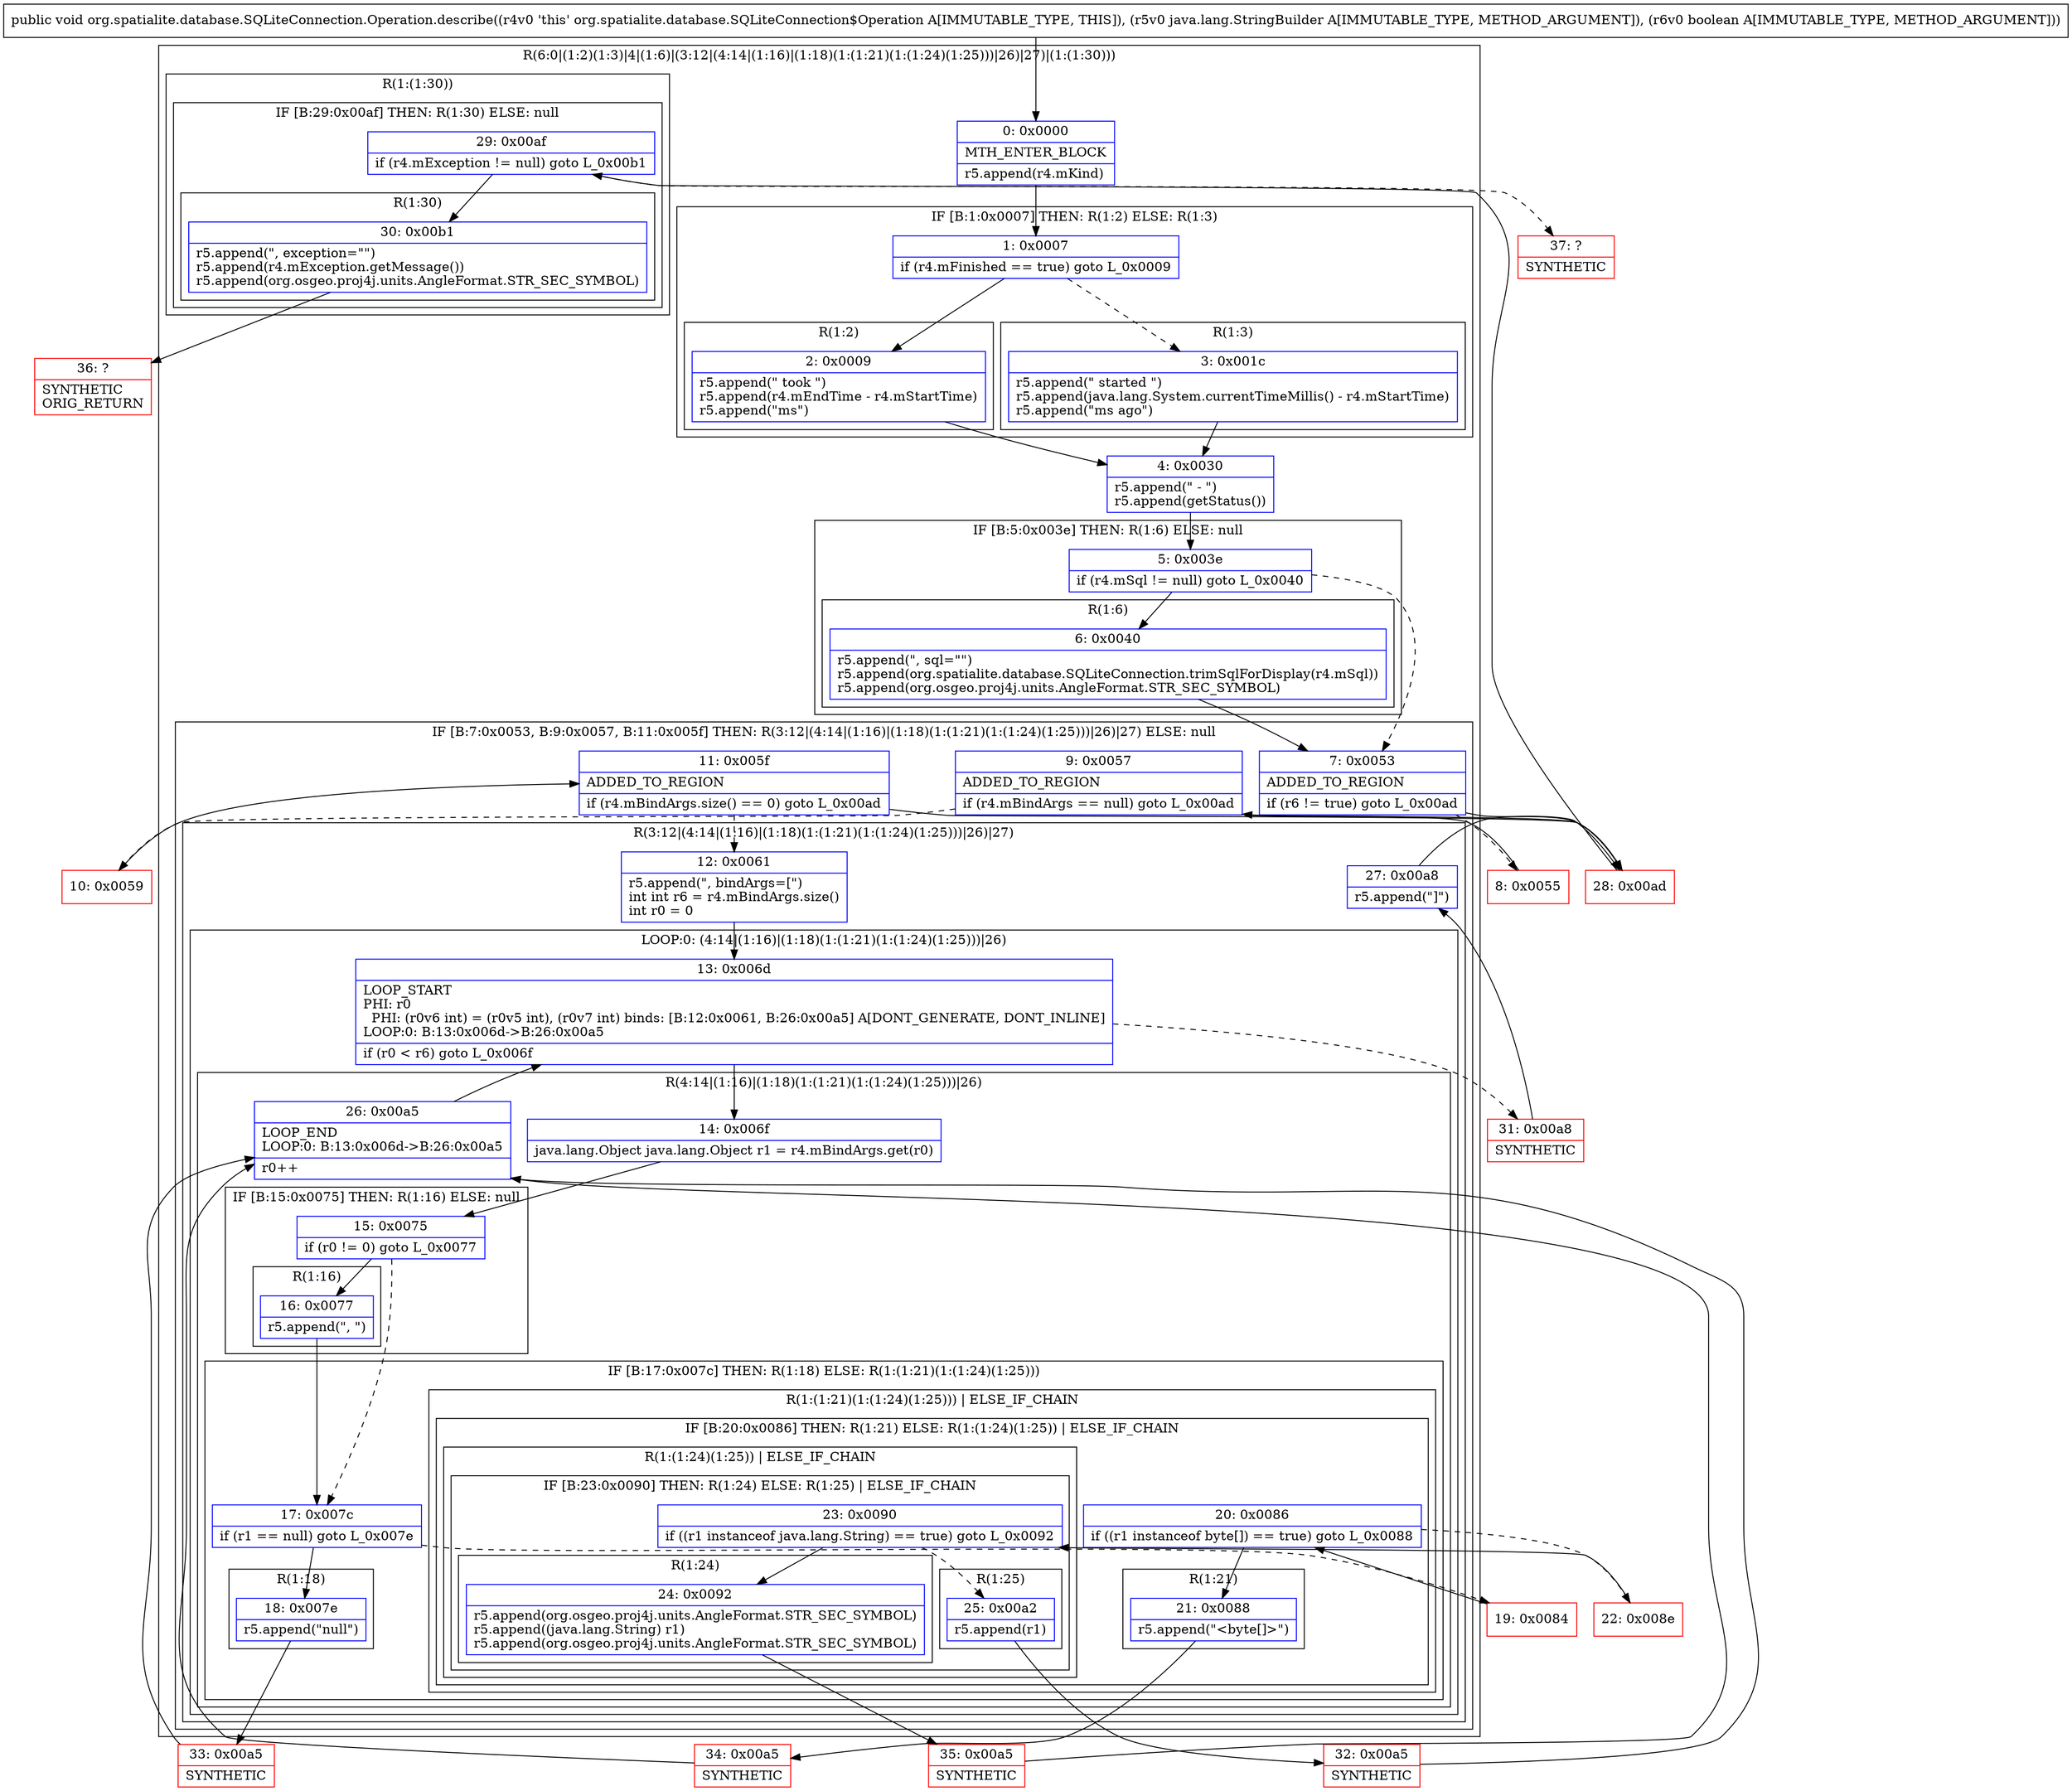 digraph "CFG fororg.spatialite.database.SQLiteConnection.Operation.describe(Ljava\/lang\/StringBuilder;Z)V" {
subgraph cluster_Region_518378001 {
label = "R(6:0|(1:2)(1:3)|4|(1:6)|(3:12|(4:14|(1:16)|(1:18)(1:(1:21)(1:(1:24)(1:25)))|26)|27)|(1:(1:30)))";
node [shape=record,color=blue];
Node_0 [shape=record,label="{0\:\ 0x0000|MTH_ENTER_BLOCK\l|r5.append(r4.mKind)\l}"];
subgraph cluster_IfRegion_94540670 {
label = "IF [B:1:0x0007] THEN: R(1:2) ELSE: R(1:3)";
node [shape=record,color=blue];
Node_1 [shape=record,label="{1\:\ 0x0007|if (r4.mFinished == true) goto L_0x0009\l}"];
subgraph cluster_Region_55476989 {
label = "R(1:2)";
node [shape=record,color=blue];
Node_2 [shape=record,label="{2\:\ 0x0009|r5.append(\" took \")\lr5.append(r4.mEndTime \- r4.mStartTime)\lr5.append(\"ms\")\l}"];
}
subgraph cluster_Region_1310505179 {
label = "R(1:3)";
node [shape=record,color=blue];
Node_3 [shape=record,label="{3\:\ 0x001c|r5.append(\" started \")\lr5.append(java.lang.System.currentTimeMillis() \- r4.mStartTime)\lr5.append(\"ms ago\")\l}"];
}
}
Node_4 [shape=record,label="{4\:\ 0x0030|r5.append(\" \- \")\lr5.append(getStatus())\l}"];
subgraph cluster_IfRegion_2128186963 {
label = "IF [B:5:0x003e] THEN: R(1:6) ELSE: null";
node [shape=record,color=blue];
Node_5 [shape=record,label="{5\:\ 0x003e|if (r4.mSql != null) goto L_0x0040\l}"];
subgraph cluster_Region_1878121365 {
label = "R(1:6)";
node [shape=record,color=blue];
Node_6 [shape=record,label="{6\:\ 0x0040|r5.append(\", sql=\"\")\lr5.append(org.spatialite.database.SQLiteConnection.trimSqlForDisplay(r4.mSql))\lr5.append(org.osgeo.proj4j.units.AngleFormat.STR_SEC_SYMBOL)\l}"];
}
}
subgraph cluster_IfRegion_417326588 {
label = "IF [B:7:0x0053, B:9:0x0057, B:11:0x005f] THEN: R(3:12|(4:14|(1:16)|(1:18)(1:(1:21)(1:(1:24)(1:25)))|26)|27) ELSE: null";
node [shape=record,color=blue];
Node_7 [shape=record,label="{7\:\ 0x0053|ADDED_TO_REGION\l|if (r6 != true) goto L_0x00ad\l}"];
Node_9 [shape=record,label="{9\:\ 0x0057|ADDED_TO_REGION\l|if (r4.mBindArgs == null) goto L_0x00ad\l}"];
Node_11 [shape=record,label="{11\:\ 0x005f|ADDED_TO_REGION\l|if (r4.mBindArgs.size() == 0) goto L_0x00ad\l}"];
subgraph cluster_Region_359074627 {
label = "R(3:12|(4:14|(1:16)|(1:18)(1:(1:21)(1:(1:24)(1:25)))|26)|27)";
node [shape=record,color=blue];
Node_12 [shape=record,label="{12\:\ 0x0061|r5.append(\", bindArgs=[\")\lint int r6 = r4.mBindArgs.size()\lint r0 = 0\l}"];
subgraph cluster_LoopRegion_469368569 {
label = "LOOP:0: (4:14|(1:16)|(1:18)(1:(1:21)(1:(1:24)(1:25)))|26)";
node [shape=record,color=blue];
Node_13 [shape=record,label="{13\:\ 0x006d|LOOP_START\lPHI: r0 \l  PHI: (r0v6 int) = (r0v5 int), (r0v7 int) binds: [B:12:0x0061, B:26:0x00a5] A[DONT_GENERATE, DONT_INLINE]\lLOOP:0: B:13:0x006d\-\>B:26:0x00a5\l|if (r0 \< r6) goto L_0x006f\l}"];
subgraph cluster_Region_1653302273 {
label = "R(4:14|(1:16)|(1:18)(1:(1:21)(1:(1:24)(1:25)))|26)";
node [shape=record,color=blue];
Node_14 [shape=record,label="{14\:\ 0x006f|java.lang.Object java.lang.Object r1 = r4.mBindArgs.get(r0)\l}"];
subgraph cluster_IfRegion_1650378725 {
label = "IF [B:15:0x0075] THEN: R(1:16) ELSE: null";
node [shape=record,color=blue];
Node_15 [shape=record,label="{15\:\ 0x0075|if (r0 != 0) goto L_0x0077\l}"];
subgraph cluster_Region_858676316 {
label = "R(1:16)";
node [shape=record,color=blue];
Node_16 [shape=record,label="{16\:\ 0x0077|r5.append(\", \")\l}"];
}
}
subgraph cluster_IfRegion_1330570750 {
label = "IF [B:17:0x007c] THEN: R(1:18) ELSE: R(1:(1:21)(1:(1:24)(1:25)))";
node [shape=record,color=blue];
Node_17 [shape=record,label="{17\:\ 0x007c|if (r1 == null) goto L_0x007e\l}"];
subgraph cluster_Region_20440956 {
label = "R(1:18)";
node [shape=record,color=blue];
Node_18 [shape=record,label="{18\:\ 0x007e|r5.append(\"null\")\l}"];
}
subgraph cluster_Region_1627105724 {
label = "R(1:(1:21)(1:(1:24)(1:25))) | ELSE_IF_CHAIN\l";
node [shape=record,color=blue];
subgraph cluster_IfRegion_454350040 {
label = "IF [B:20:0x0086] THEN: R(1:21) ELSE: R(1:(1:24)(1:25)) | ELSE_IF_CHAIN\l";
node [shape=record,color=blue];
Node_20 [shape=record,label="{20\:\ 0x0086|if ((r1 instanceof byte[]) == true) goto L_0x0088\l}"];
subgraph cluster_Region_132927578 {
label = "R(1:21)";
node [shape=record,color=blue];
Node_21 [shape=record,label="{21\:\ 0x0088|r5.append(\"\<byte[]\>\")\l}"];
}
subgraph cluster_Region_1180774471 {
label = "R(1:(1:24)(1:25)) | ELSE_IF_CHAIN\l";
node [shape=record,color=blue];
subgraph cluster_IfRegion_570822871 {
label = "IF [B:23:0x0090] THEN: R(1:24) ELSE: R(1:25) | ELSE_IF_CHAIN\l";
node [shape=record,color=blue];
Node_23 [shape=record,label="{23\:\ 0x0090|if ((r1 instanceof java.lang.String) == true) goto L_0x0092\l}"];
subgraph cluster_Region_921930397 {
label = "R(1:24)";
node [shape=record,color=blue];
Node_24 [shape=record,label="{24\:\ 0x0092|r5.append(org.osgeo.proj4j.units.AngleFormat.STR_SEC_SYMBOL)\lr5.append((java.lang.String) r1)\lr5.append(org.osgeo.proj4j.units.AngleFormat.STR_SEC_SYMBOL)\l}"];
}
subgraph cluster_Region_246085800 {
label = "R(1:25)";
node [shape=record,color=blue];
Node_25 [shape=record,label="{25\:\ 0x00a2|r5.append(r1)\l}"];
}
}
}
}
}
}
Node_26 [shape=record,label="{26\:\ 0x00a5|LOOP_END\lLOOP:0: B:13:0x006d\-\>B:26:0x00a5\l|r0++\l}"];
}
}
Node_27 [shape=record,label="{27\:\ 0x00a8|r5.append(\"]\")\l}"];
}
}
subgraph cluster_Region_2018714608 {
label = "R(1:(1:30))";
node [shape=record,color=blue];
subgraph cluster_IfRegion_1163445007 {
label = "IF [B:29:0x00af] THEN: R(1:30) ELSE: null";
node [shape=record,color=blue];
Node_29 [shape=record,label="{29\:\ 0x00af|if (r4.mException != null) goto L_0x00b1\l}"];
subgraph cluster_Region_550708606 {
label = "R(1:30)";
node [shape=record,color=blue];
Node_30 [shape=record,label="{30\:\ 0x00b1|r5.append(\", exception=\"\")\lr5.append(r4.mException.getMessage())\lr5.append(org.osgeo.proj4j.units.AngleFormat.STR_SEC_SYMBOL)\l}"];
}
}
}
}
Node_8 [shape=record,color=red,label="{8\:\ 0x0055}"];
Node_10 [shape=record,color=red,label="{10\:\ 0x0059}"];
Node_19 [shape=record,color=red,label="{19\:\ 0x0084}"];
Node_22 [shape=record,color=red,label="{22\:\ 0x008e}"];
Node_28 [shape=record,color=red,label="{28\:\ 0x00ad}"];
Node_31 [shape=record,color=red,label="{31\:\ 0x00a8|SYNTHETIC\l}"];
Node_32 [shape=record,color=red,label="{32\:\ 0x00a5|SYNTHETIC\l}"];
Node_33 [shape=record,color=red,label="{33\:\ 0x00a5|SYNTHETIC\l}"];
Node_34 [shape=record,color=red,label="{34\:\ 0x00a5|SYNTHETIC\l}"];
Node_35 [shape=record,color=red,label="{35\:\ 0x00a5|SYNTHETIC\l}"];
Node_36 [shape=record,color=red,label="{36\:\ ?|SYNTHETIC\lORIG_RETURN\l}"];
Node_37 [shape=record,color=red,label="{37\:\ ?|SYNTHETIC\l}"];
MethodNode[shape=record,label="{public void org.spatialite.database.SQLiteConnection.Operation.describe((r4v0 'this' org.spatialite.database.SQLiteConnection$Operation A[IMMUTABLE_TYPE, THIS]), (r5v0 java.lang.StringBuilder A[IMMUTABLE_TYPE, METHOD_ARGUMENT]), (r6v0 boolean A[IMMUTABLE_TYPE, METHOD_ARGUMENT])) }"];
MethodNode -> Node_0;
Node_0 -> Node_1;
Node_1 -> Node_2;
Node_1 -> Node_3[style=dashed];
Node_2 -> Node_4;
Node_3 -> Node_4;
Node_4 -> Node_5;
Node_5 -> Node_6;
Node_5 -> Node_7[style=dashed];
Node_6 -> Node_7;
Node_7 -> Node_8[style=dashed];
Node_7 -> Node_28;
Node_9 -> Node_10[style=dashed];
Node_9 -> Node_28;
Node_11 -> Node_12[style=dashed];
Node_11 -> Node_28;
Node_12 -> Node_13;
Node_13 -> Node_14;
Node_13 -> Node_31[style=dashed];
Node_14 -> Node_15;
Node_15 -> Node_16;
Node_15 -> Node_17[style=dashed];
Node_16 -> Node_17;
Node_17 -> Node_18;
Node_17 -> Node_19[style=dashed];
Node_18 -> Node_33;
Node_20 -> Node_21;
Node_20 -> Node_22[style=dashed];
Node_21 -> Node_34;
Node_23 -> Node_24;
Node_23 -> Node_25[style=dashed];
Node_24 -> Node_35;
Node_25 -> Node_32;
Node_26 -> Node_13;
Node_27 -> Node_28;
Node_29 -> Node_30;
Node_29 -> Node_37[style=dashed];
Node_30 -> Node_36;
Node_8 -> Node_9;
Node_10 -> Node_11;
Node_19 -> Node_20;
Node_22 -> Node_23;
Node_28 -> Node_29;
Node_31 -> Node_27;
Node_32 -> Node_26;
Node_33 -> Node_26;
Node_34 -> Node_26;
Node_35 -> Node_26;
}

